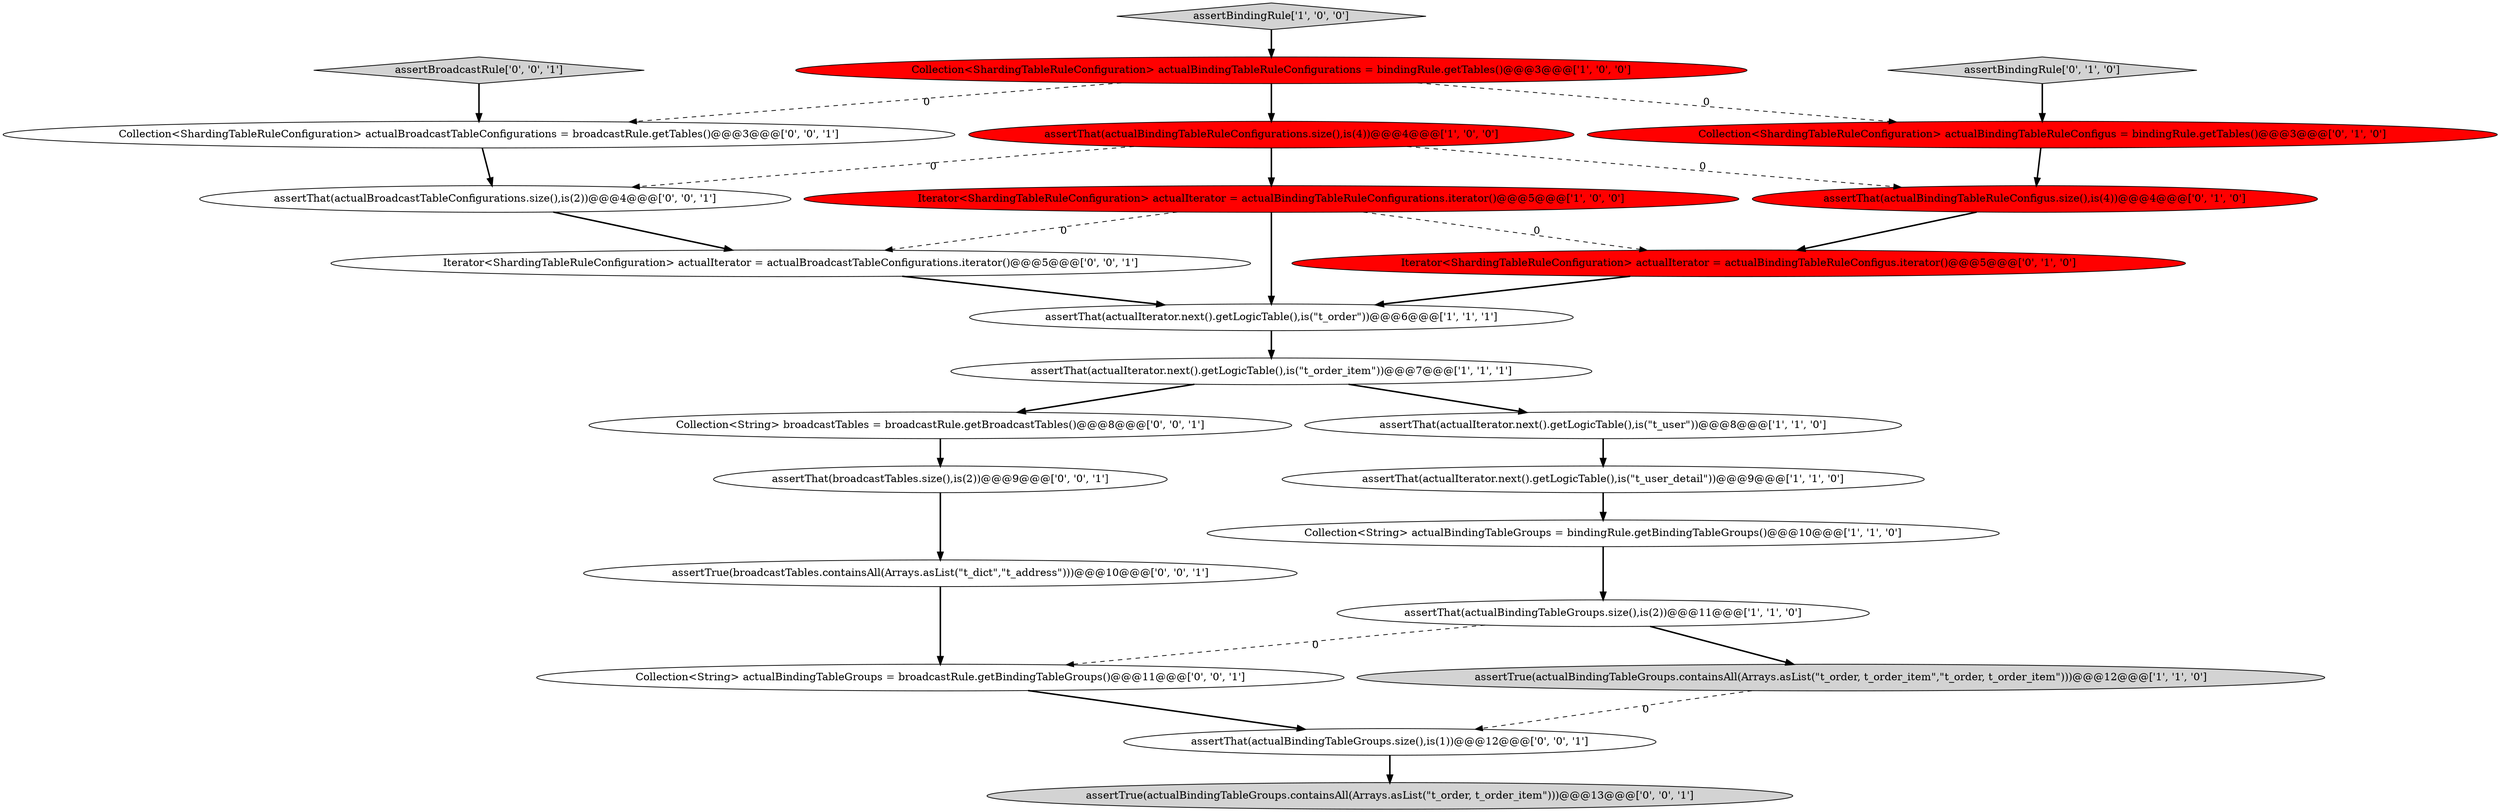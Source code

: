 digraph {
6 [style = filled, label = "assertThat(actualIterator.next().getLogicTable(),is(\"t_order\"))@@@6@@@['1', '1', '1']", fillcolor = white, shape = ellipse image = "AAA0AAABBB1BBB"];
16 [style = filled, label = "assertTrue(broadcastTables.containsAll(Arrays.asList(\"t_dict\",\"t_address\")))@@@10@@@['0', '0', '1']", fillcolor = white, shape = ellipse image = "AAA0AAABBB3BBB"];
5 [style = filled, label = "assertThat(actualBindingTableRuleConfigurations.size(),is(4))@@@4@@@['1', '0', '0']", fillcolor = red, shape = ellipse image = "AAA1AAABBB1BBB"];
7 [style = filled, label = "assertThat(actualIterator.next().getLogicTable(),is(\"t_user_detail\"))@@@9@@@['1', '1', '0']", fillcolor = white, shape = ellipse image = "AAA0AAABBB1BBB"];
1 [style = filled, label = "assertTrue(actualBindingTableGroups.containsAll(Arrays.asList(\"t_order, t_order_item\",\"t_order, t_order_item\")))@@@12@@@['1', '1', '0']", fillcolor = lightgray, shape = ellipse image = "AAA0AAABBB1BBB"];
13 [style = filled, label = "assertBindingRule['0', '1', '0']", fillcolor = lightgray, shape = diamond image = "AAA0AAABBB2BBB"];
20 [style = filled, label = "assertBroadcastRule['0', '0', '1']", fillcolor = lightgray, shape = diamond image = "AAA0AAABBB3BBB"];
15 [style = filled, label = "assertThat(actualBroadcastTableConfigurations.size(),is(2))@@@4@@@['0', '0', '1']", fillcolor = white, shape = ellipse image = "AAA0AAABBB3BBB"];
4 [style = filled, label = "Iterator<ShardingTableRuleConfiguration> actualIterator = actualBindingTableRuleConfigurations.iterator()@@@5@@@['1', '0', '0']", fillcolor = red, shape = ellipse image = "AAA1AAABBB1BBB"];
3 [style = filled, label = "assertBindingRule['1', '0', '0']", fillcolor = lightgray, shape = diamond image = "AAA0AAABBB1BBB"];
11 [style = filled, label = "Iterator<ShardingTableRuleConfiguration> actualIterator = actualBindingTableRuleConfigus.iterator()@@@5@@@['0', '1', '0']", fillcolor = red, shape = ellipse image = "AAA1AAABBB2BBB"];
19 [style = filled, label = "Collection<String> broadcastTables = broadcastRule.getBroadcastTables()@@@8@@@['0', '0', '1']", fillcolor = white, shape = ellipse image = "AAA0AAABBB3BBB"];
17 [style = filled, label = "Iterator<ShardingTableRuleConfiguration> actualIterator = actualBroadcastTableConfigurations.iterator()@@@5@@@['0', '0', '1']", fillcolor = white, shape = ellipse image = "AAA0AAABBB3BBB"];
0 [style = filled, label = "assertThat(actualIterator.next().getLogicTable(),is(\"t_user\"))@@@8@@@['1', '1', '0']", fillcolor = white, shape = ellipse image = "AAA0AAABBB1BBB"];
8 [style = filled, label = "assertThat(actualIterator.next().getLogicTable(),is(\"t_order_item\"))@@@7@@@['1', '1', '1']", fillcolor = white, shape = ellipse image = "AAA0AAABBB1BBB"];
22 [style = filled, label = "Collection<String> actualBindingTableGroups = broadcastRule.getBindingTableGroups()@@@11@@@['0', '0', '1']", fillcolor = white, shape = ellipse image = "AAA0AAABBB3BBB"];
2 [style = filled, label = "Collection<ShardingTableRuleConfiguration> actualBindingTableRuleConfigurations = bindingRule.getTables()@@@3@@@['1', '0', '0']", fillcolor = red, shape = ellipse image = "AAA1AAABBB1BBB"];
18 [style = filled, label = "assertThat(actualBindingTableGroups.size(),is(1))@@@12@@@['0', '0', '1']", fillcolor = white, shape = ellipse image = "AAA0AAABBB3BBB"];
9 [style = filled, label = "Collection<String> actualBindingTableGroups = bindingRule.getBindingTableGroups()@@@10@@@['1', '1', '0']", fillcolor = white, shape = ellipse image = "AAA0AAABBB1BBB"];
23 [style = filled, label = "assertThat(broadcastTables.size(),is(2))@@@9@@@['0', '0', '1']", fillcolor = white, shape = ellipse image = "AAA0AAABBB3BBB"];
12 [style = filled, label = "Collection<ShardingTableRuleConfiguration> actualBindingTableRuleConfigus = bindingRule.getTables()@@@3@@@['0', '1', '0']", fillcolor = red, shape = ellipse image = "AAA1AAABBB2BBB"];
21 [style = filled, label = "Collection<ShardingTableRuleConfiguration> actualBroadcastTableConfigurations = broadcastRule.getTables()@@@3@@@['0', '0', '1']", fillcolor = white, shape = ellipse image = "AAA0AAABBB3BBB"];
10 [style = filled, label = "assertThat(actualBindingTableGroups.size(),is(2))@@@11@@@['1', '1', '0']", fillcolor = white, shape = ellipse image = "AAA0AAABBB1BBB"];
24 [style = filled, label = "assertTrue(actualBindingTableGroups.containsAll(Arrays.asList(\"t_order, t_order_item\")))@@@13@@@['0', '0', '1']", fillcolor = lightgray, shape = ellipse image = "AAA0AAABBB3BBB"];
14 [style = filled, label = "assertThat(actualBindingTableRuleConfigus.size(),is(4))@@@4@@@['0', '1', '0']", fillcolor = red, shape = ellipse image = "AAA1AAABBB2BBB"];
23->16 [style = bold, label=""];
18->24 [style = bold, label=""];
5->14 [style = dashed, label="0"];
4->17 [style = dashed, label="0"];
17->6 [style = bold, label=""];
4->6 [style = bold, label=""];
8->19 [style = bold, label=""];
21->15 [style = bold, label=""];
11->6 [style = bold, label=""];
1->18 [style = dashed, label="0"];
9->10 [style = bold, label=""];
10->22 [style = dashed, label="0"];
16->22 [style = bold, label=""];
0->7 [style = bold, label=""];
20->21 [style = bold, label=""];
8->0 [style = bold, label=""];
7->9 [style = bold, label=""];
2->12 [style = dashed, label="0"];
15->17 [style = bold, label=""];
22->18 [style = bold, label=""];
13->12 [style = bold, label=""];
3->2 [style = bold, label=""];
2->21 [style = dashed, label="0"];
19->23 [style = bold, label=""];
5->4 [style = bold, label=""];
6->8 [style = bold, label=""];
12->14 [style = bold, label=""];
4->11 [style = dashed, label="0"];
10->1 [style = bold, label=""];
5->15 [style = dashed, label="0"];
14->11 [style = bold, label=""];
2->5 [style = bold, label=""];
}
